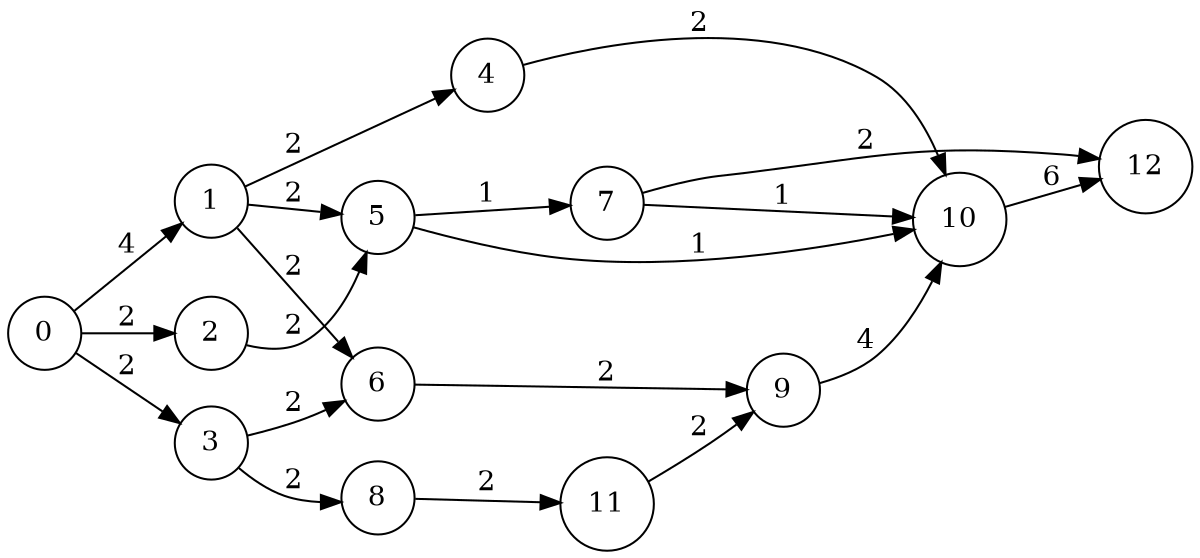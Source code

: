 digraph my_graph {
    rankdir=LR;
    size="8,5"
    node [shape = circle];
    7 -> 10 [label="1"];
    7 -> 12 [label="2"];
    5 -> 7 [label="1"];
    5 -> 10 [label="1"];
    9 -> 10 [label="4"];
    11 -> 9 [label="2"];
    8 -> 11 [label="2"];
    6 -> 9 [label="2"];
    3 -> 8 [label="2"];
    3 -> 6 [label="2"];
    10 -> 12 [label="6"];
    2 -> 5 [label="2"];
    4 -> 10 [label="2"];
    1 -> 5 [label="2"];
    1 -> 6 [label="2"];
    1 -> 4 [label="2"];
    0 -> 1 [label="4"];
    0 -> 2 [label="2"];
    0 -> 3 [label="2"];
}
